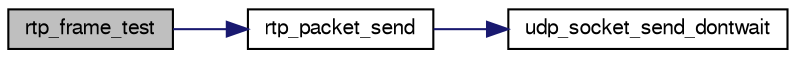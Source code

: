 digraph "rtp_frame_test"
{
  edge [fontname="FreeSans",fontsize="10",labelfontname="FreeSans",labelfontsize="10"];
  node [fontname="FreeSans",fontsize="10",shape=record];
  rankdir="LR";
  Node1 [label="rtp_frame_test",height=0.2,width=0.4,color="black", fillcolor="grey75", style="filled", fontcolor="black"];
  Node1 -> Node2 [color="midnightblue",fontsize="10",style="solid",fontname="FreeSans"];
  Node2 [label="rtp_packet_send",height=0.2,width=0.4,color="black", fillcolor="white", style="filled",URL="$rtp_8c.html#aedd2d69861650f90d27683d366946e03"];
  Node2 -> Node3 [color="midnightblue",fontsize="10",style="solid",fontname="FreeSans"];
  Node3 [label="udp_socket_send_dontwait",height=0.2,width=0.4,color="black", fillcolor="white", style="filled",URL="$udp__socket_8c.html#a2c3da4bd5d683ae6c844649fac79f13d",tooltip="Send a packet from buffer, non-blocking. "];
}
